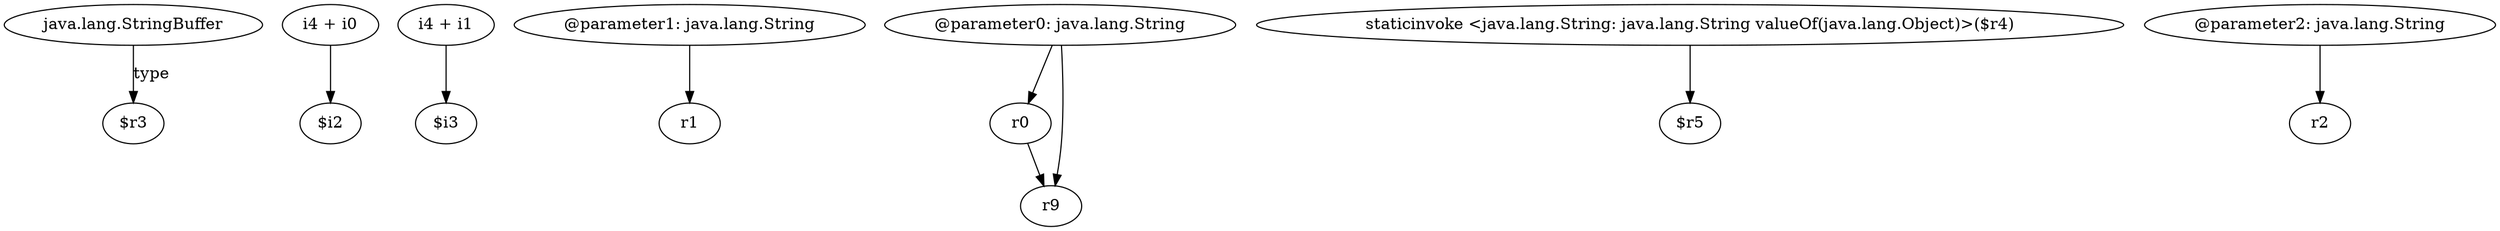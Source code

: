 digraph g {
0[label="java.lang.StringBuffer"]
1[label="$r3"]
0->1[label="type"]
2[label="i4 + i0"]
3[label="$i2"]
2->3[label=""]
4[label="i4 + i1"]
5[label="$i3"]
4->5[label=""]
6[label="@parameter1: java.lang.String"]
7[label="r1"]
6->7[label=""]
8[label="r0"]
9[label="r9"]
8->9[label=""]
10[label="staticinvoke <java.lang.String: java.lang.String valueOf(java.lang.Object)>($r4)"]
11[label="$r5"]
10->11[label=""]
12[label="@parameter2: java.lang.String"]
13[label="r2"]
12->13[label=""]
14[label="@parameter0: java.lang.String"]
14->9[label=""]
14->8[label=""]
}